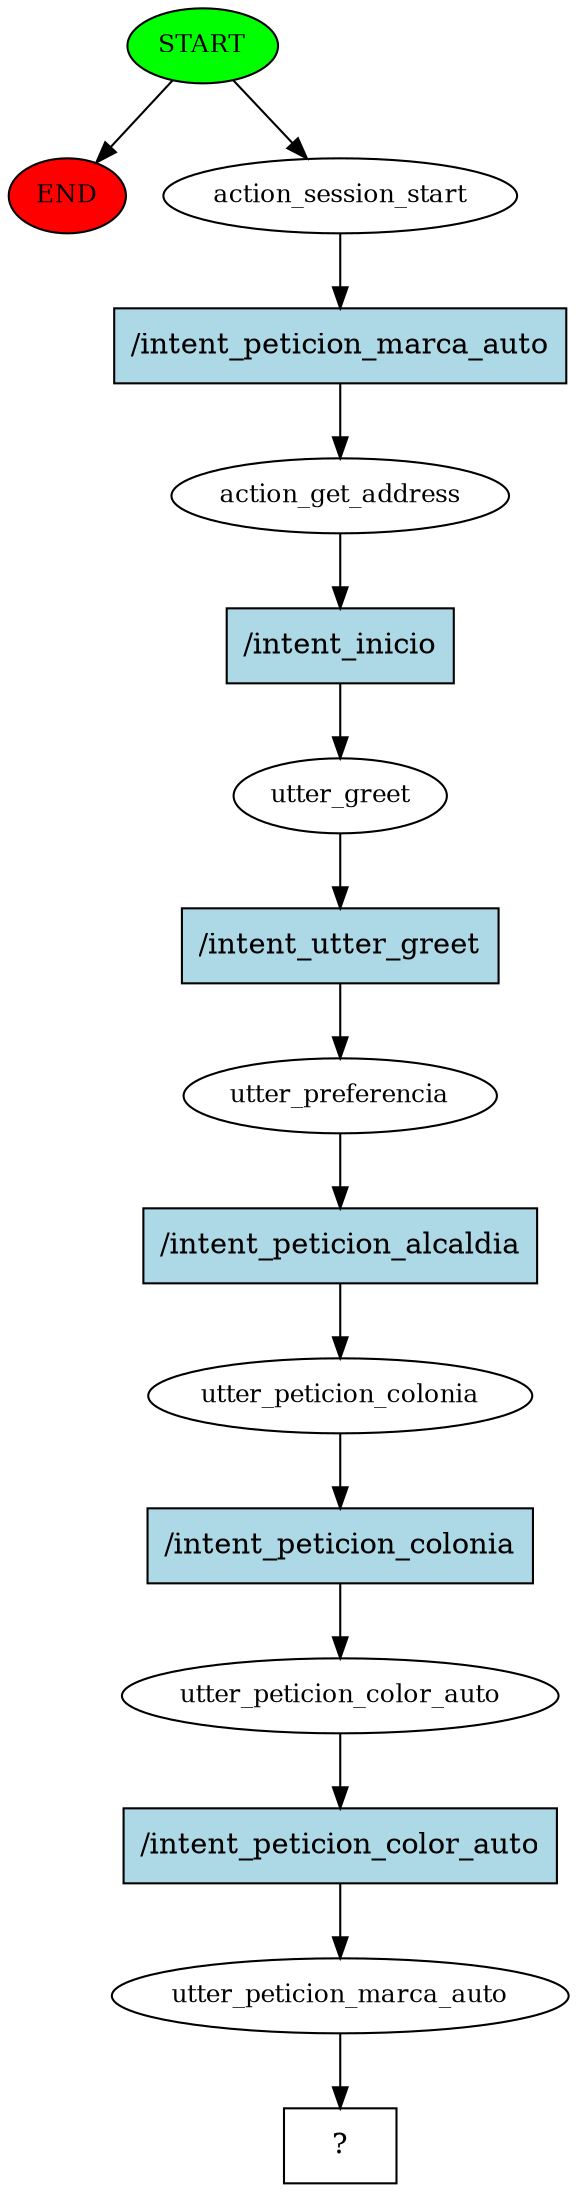 digraph  {
0 [class="start active", fillcolor=green, fontsize=12, label=START, style=filled];
"-1" [class=end, fillcolor=red, fontsize=12, label=END, style=filled];
1 [class=active, fontsize=12, label=action_session_start];
2 [class=active, fontsize=12, label=action_get_address];
3 [class=active, fontsize=12, label=utter_greet];
4 [class=active, fontsize=12, label=utter_preferencia];
5 [class=active, fontsize=12, label=utter_peticion_colonia];
6 [class=active, fontsize=12, label=utter_peticion_color_auto];
7 [class=active, fontsize=12, label=utter_peticion_marca_auto];
8 [class="intent dashed active", label="  ?  ", shape=rect];
9 [class="intent active", fillcolor=lightblue, label="/intent_peticion_marca_auto", shape=rect, style=filled];
10 [class="intent active", fillcolor=lightblue, label="/intent_inicio", shape=rect, style=filled];
11 [class="intent active", fillcolor=lightblue, label="/intent_utter_greet", shape=rect, style=filled];
12 [class="intent active", fillcolor=lightblue, label="/intent_peticion_alcaldia", shape=rect, style=filled];
13 [class="intent active", fillcolor=lightblue, label="/intent_peticion_colonia", shape=rect, style=filled];
14 [class="intent active", fillcolor=lightblue, label="/intent_peticion_color_auto", shape=rect, style=filled];
0 -> "-1"  [class="", key=NONE, label=""];
0 -> 1  [class=active, key=NONE, label=""];
1 -> 9  [class=active, key=0];
2 -> 10  [class=active, key=0];
3 -> 11  [class=active, key=0];
4 -> 12  [class=active, key=0];
5 -> 13  [class=active, key=0];
6 -> 14  [class=active, key=0];
7 -> 8  [class=active, key=NONE, label=""];
9 -> 2  [class=active, key=0];
10 -> 3  [class=active, key=0];
11 -> 4  [class=active, key=0];
12 -> 5  [class=active, key=0];
13 -> 6  [class=active, key=0];
14 -> 7  [class=active, key=0];
}
